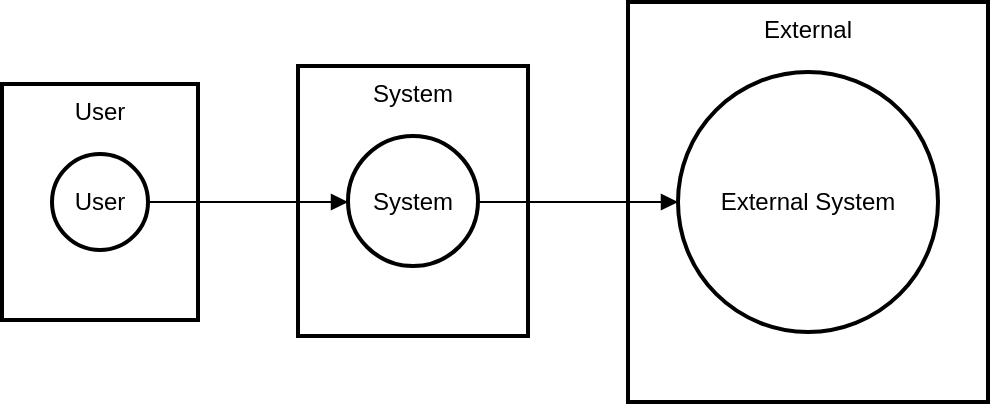<mxfile version="24.5.4" type="github">
  <diagram name="Seite-1" id="dIUWJ2GcjkIsOOWESATS">
    <mxGraphModel>
      <root>
        <mxCell id="0" />
        <mxCell id="1" parent="0" />
        <mxCell id="2" value="External" style="whiteSpace=wrap;strokeWidth=2;verticalAlign=top;" vertex="1" parent="1">
          <mxGeometry x="313" width="180" height="200" as="geometry" />
        </mxCell>
        <mxCell id="3" value="External System" style="ellipse;aspect=fixed;strokeWidth=2;whiteSpace=wrap;" vertex="1" parent="1">
          <mxGeometry x="338" y="35" width="130" height="130" as="geometry" />
        </mxCell>
        <mxCell id="4" value="System" style="whiteSpace=wrap;strokeWidth=2;verticalAlign=top;" vertex="1" parent="1">
          <mxGeometry x="148" y="32" width="115" height="135" as="geometry" />
        </mxCell>
        <mxCell id="5" value="System" style="ellipse;aspect=fixed;strokeWidth=2;whiteSpace=wrap;" vertex="1" parent="1">
          <mxGeometry x="173" y="67" width="65" height="65" as="geometry" />
        </mxCell>
        <mxCell id="6" value="User" style="whiteSpace=wrap;strokeWidth=2;verticalAlign=top;" vertex="1" parent="1">
          <mxGeometry y="41" width="98" height="118" as="geometry" />
        </mxCell>
        <mxCell id="7" value="User" style="ellipse;aspect=fixed;strokeWidth=2;whiteSpace=wrap;" vertex="1" parent="1">
          <mxGeometry x="25" y="76" width="48" height="48" as="geometry" />
        </mxCell>
        <mxCell id="8" value="" style="curved=1;startArrow=none;endArrow=block;exitX=1;exitY=0.5;entryX=0;entryY=0.51;" edge="1" parent="1" source="7" target="5">
          <mxGeometry relative="1" as="geometry">
            <Array as="points" />
          </mxGeometry>
        </mxCell>
        <mxCell id="9" value="" style="curved=1;startArrow=none;endArrow=block;exitX=1;exitY=0.51;entryX=0;entryY=0.5;" edge="1" parent="1" source="5" target="3">
          <mxGeometry relative="1" as="geometry">
            <Array as="points" />
          </mxGeometry>
        </mxCell>
      </root>
    </mxGraphModel>
  </diagram>
</mxfile>
